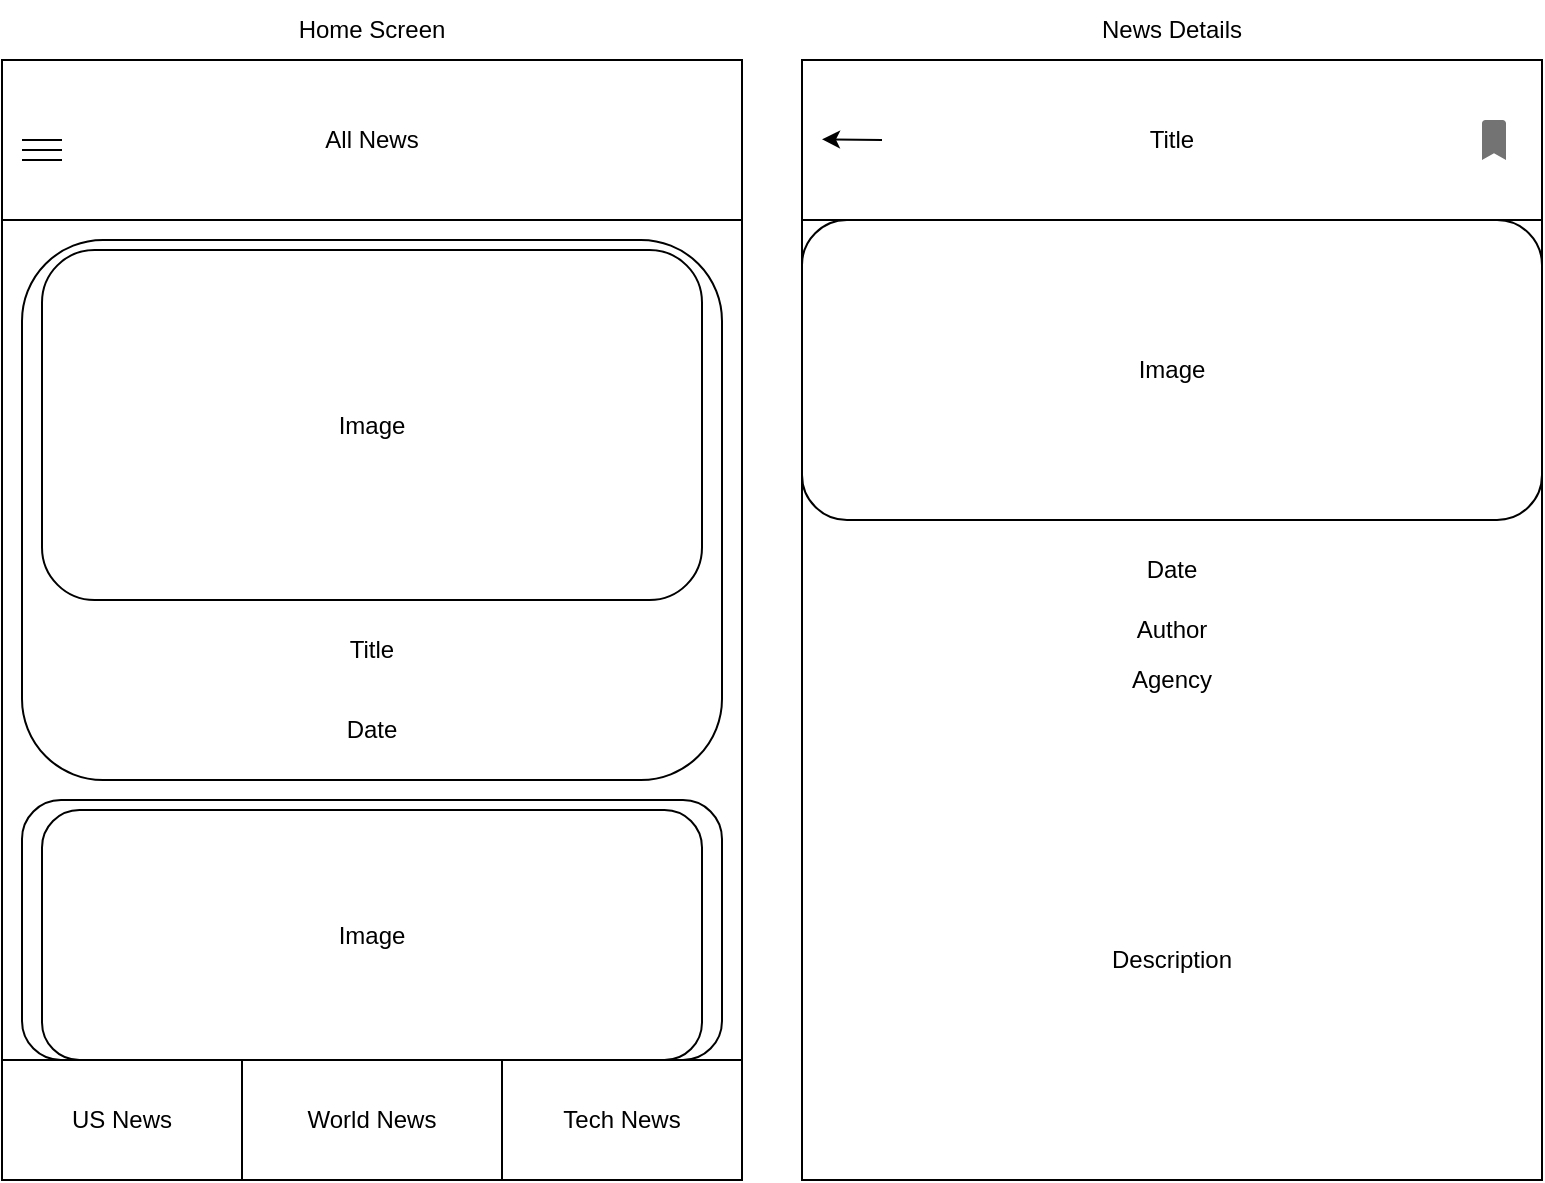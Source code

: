 <mxfile version="24.0.5" type="device">
  <diagram name="Page-1" id="My04iPDE87iwI_xUb_gP">
    <mxGraphModel dx="1322" dy="632" grid="1" gridSize="10" guides="1" tooltips="1" connect="1" arrows="1" fold="1" page="1" pageScale="1" pageWidth="2027" pageHeight="1169" math="0" shadow="0">
      <root>
        <mxCell id="0" />
        <mxCell id="1" parent="0" />
        <mxCell id="GmGY9-1nHvUCIWFC042A-16" value="" style="rounded=0;whiteSpace=wrap;html=1;" parent="1" vertex="1">
          <mxGeometry y="40" width="370" height="560" as="geometry" />
        </mxCell>
        <mxCell id="GmGY9-1nHvUCIWFC042A-20" value="Home Screen" style="text;html=1;strokeColor=none;fillColor=none;align=center;verticalAlign=middle;whiteSpace=wrap;rounded=0;" parent="1" vertex="1">
          <mxGeometry x="125" y="10" width="120" height="30" as="geometry" />
        </mxCell>
        <mxCell id="mo8nO4ta5W9fyB-Dc2Dk-6" value="Location" style="rounded=1;whiteSpace=wrap;html=1;" parent="1" vertex="1">
          <mxGeometry x="10" y="130" width="350" height="270" as="geometry" />
        </mxCell>
        <mxCell id="hwPYWvXYoMR_cGDD2TVB-1" value="All News" style="rounded=0;whiteSpace=wrap;html=1;" parent="1" vertex="1">
          <mxGeometry y="40" width="370" height="80" as="geometry" />
        </mxCell>
        <mxCell id="hwPYWvXYoMR_cGDD2TVB-6" value="Image" style="rounded=1;whiteSpace=wrap;html=1;" parent="1" vertex="1">
          <mxGeometry x="20" y="135" width="330" height="175" as="geometry" />
        </mxCell>
        <mxCell id="hwPYWvXYoMR_cGDD2TVB-7" value="" style="rounded=0;whiteSpace=wrap;html=1;" parent="1" vertex="1">
          <mxGeometry x="400" y="40" width="370" height="560" as="geometry" />
        </mxCell>
        <mxCell id="hwPYWvXYoMR_cGDD2TVB-8" value="News Details" style="text;html=1;strokeColor=none;fillColor=none;align=center;verticalAlign=middle;whiteSpace=wrap;rounded=0;" parent="1" vertex="1">
          <mxGeometry x="525" y="10" width="120" height="30" as="geometry" />
        </mxCell>
        <mxCell id="hwPYWvXYoMR_cGDD2TVB-10" value="Title" style="rounded=0;whiteSpace=wrap;html=1;" parent="1" vertex="1">
          <mxGeometry x="400" y="40" width="370" height="80" as="geometry" />
        </mxCell>
        <mxCell id="hwPYWvXYoMR_cGDD2TVB-21" value="Image" style="rounded=1;whiteSpace=wrap;html=1;" parent="1" vertex="1">
          <mxGeometry x="400" y="120" width="370" height="150" as="geometry" />
        </mxCell>
        <mxCell id="hwPYWvXYoMR_cGDD2TVB-23" value="Date" style="text;html=1;align=center;verticalAlign=middle;whiteSpace=wrap;rounded=0;" parent="1" vertex="1">
          <mxGeometry x="530" y="280" width="110" height="30" as="geometry" />
        </mxCell>
        <mxCell id="hwPYWvXYoMR_cGDD2TVB-24" value="Author" style="text;html=1;align=center;verticalAlign=middle;whiteSpace=wrap;rounded=0;" parent="1" vertex="1">
          <mxGeometry x="530" y="310" width="110" height="30" as="geometry" />
        </mxCell>
        <mxCell id="hwPYWvXYoMR_cGDD2TVB-25" value="Agency" style="text;html=1;align=center;verticalAlign=middle;whiteSpace=wrap;rounded=0;" parent="1" vertex="1">
          <mxGeometry x="530" y="335" width="110" height="30" as="geometry" />
        </mxCell>
        <mxCell id="hwPYWvXYoMR_cGDD2TVB-26" value="Description" style="text;html=1;align=center;verticalAlign=middle;whiteSpace=wrap;rounded=0;" parent="1" vertex="1">
          <mxGeometry x="410" y="390" width="350" height="200" as="geometry" />
        </mxCell>
        <mxCell id="0Xt-2iXutgbf465QwZSk-1" value="" style="endArrow=none;html=1;rounded=0;exitX=0;exitY=0.75;exitDx=0;exitDy=0;" edge="1" parent="1">
          <mxGeometry width="50" height="50" relative="1" as="geometry">
            <mxPoint x="10" y="80" as="sourcePoint" />
            <mxPoint x="30" y="80" as="targetPoint" />
          </mxGeometry>
        </mxCell>
        <mxCell id="0Xt-2iXutgbf465QwZSk-2" value="" style="endArrow=none;html=1;rounded=0;exitX=0;exitY=0.75;exitDx=0;exitDy=0;" edge="1" parent="1">
          <mxGeometry width="50" height="50" relative="1" as="geometry">
            <mxPoint x="10" y="85" as="sourcePoint" />
            <mxPoint x="30" y="85" as="targetPoint" />
          </mxGeometry>
        </mxCell>
        <mxCell id="0Xt-2iXutgbf465QwZSk-3" value="" style="endArrow=none;html=1;rounded=0;exitX=0;exitY=0.75;exitDx=0;exitDy=0;" edge="1" parent="1">
          <mxGeometry width="50" height="50" relative="1" as="geometry">
            <mxPoint x="10" y="90" as="sourcePoint" />
            <mxPoint x="30" y="90" as="targetPoint" />
          </mxGeometry>
        </mxCell>
        <mxCell id="0Xt-2iXutgbf465QwZSk-6" value="Title" style="text;html=1;align=center;verticalAlign=middle;whiteSpace=wrap;rounded=0;" vertex="1" parent="1">
          <mxGeometry x="155" y="320" width="60" height="30" as="geometry" />
        </mxCell>
        <mxCell id="0Xt-2iXutgbf465QwZSk-7" value="Date" style="text;html=1;align=center;verticalAlign=middle;whiteSpace=wrap;rounded=0;" vertex="1" parent="1">
          <mxGeometry x="155" y="360" width="60" height="30" as="geometry" />
        </mxCell>
        <mxCell id="0Xt-2iXutgbf465QwZSk-8" value="Location" style="rounded=1;whiteSpace=wrap;html=1;" vertex="1" parent="1">
          <mxGeometry x="10" y="410" width="350" height="130" as="geometry" />
        </mxCell>
        <mxCell id="0Xt-2iXutgbf465QwZSk-9" value="Image" style="rounded=1;whiteSpace=wrap;html=1;" vertex="1" parent="1">
          <mxGeometry x="20" y="415" width="330" height="125" as="geometry" />
        </mxCell>
        <mxCell id="0Xt-2iXutgbf465QwZSk-13" value="US News" style="rounded=0;whiteSpace=wrap;html=1;" vertex="1" parent="1">
          <mxGeometry y="540" width="120" height="60" as="geometry" />
        </mxCell>
        <mxCell id="0Xt-2iXutgbf465QwZSk-14" value="World News" style="rounded=0;whiteSpace=wrap;html=1;" vertex="1" parent="1">
          <mxGeometry x="120" y="540" width="130" height="60" as="geometry" />
        </mxCell>
        <mxCell id="0Xt-2iXutgbf465QwZSk-15" value="Tech News" style="rounded=0;whiteSpace=wrap;html=1;" vertex="1" parent="1">
          <mxGeometry x="250" y="540" width="120" height="60" as="geometry" />
        </mxCell>
        <mxCell id="0Xt-2iXutgbf465QwZSk-16" value="" style="endArrow=classic;html=1;rounded=0;" edge="1" parent="1">
          <mxGeometry width="50" height="50" relative="1" as="geometry">
            <mxPoint x="440" y="80" as="sourcePoint" />
            <mxPoint x="410" y="79.66" as="targetPoint" />
          </mxGeometry>
        </mxCell>
        <mxCell id="0Xt-2iXutgbf465QwZSk-18" value="" style="html=1;dashed=0;aspect=fixed;verticalLabelPosition=bottom;verticalAlign=top;align=center;shape=mxgraph.gmdl.bookmark;strokeColor=none;fillColor=#737373;shadow=0;sketch=0;" vertex="1" parent="1">
          <mxGeometry x="740" y="70" width="12" height="20" as="geometry" />
        </mxCell>
      </root>
    </mxGraphModel>
  </diagram>
</mxfile>

